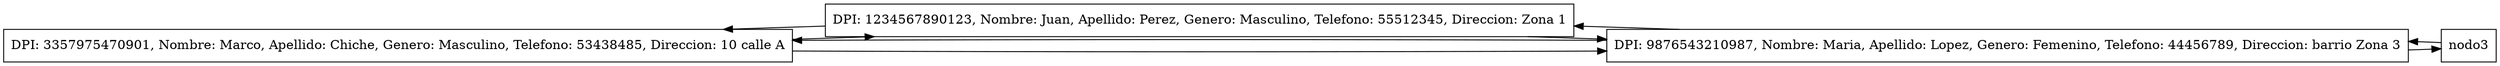 digraph G {
rankdir=LR;
node [shape=record];
nodo0 [label="DPI: 3357975470901, Nombre:  Marco, Apellido:  Chiche, Genero:  Masculino, Telefono:  53438485, Direccion:  10 calle A"];
nodo1 [label="DPI: 1234567890123, Nombre:  Juan, Apellido:  Perez, Genero:  Masculino, Telefono:  55512345, Direccion:  Zona 1"];
nodo2 [label="DPI: 9876543210987, Nombre:  Maria, Apellido:  Lopez, Genero:  Femenino, Telefono:  44456789, Direccion:  barrio Zona 3"];
nodo0 -> nodo1;
nodo1 -> nodo0;
nodo1 -> nodo2;
nodo2 -> nodo1;
nodo2 -> nodo3;
nodo3 -> nodo2;
nodo2 -> nodo0;
nodo0 -> nodo2;
}